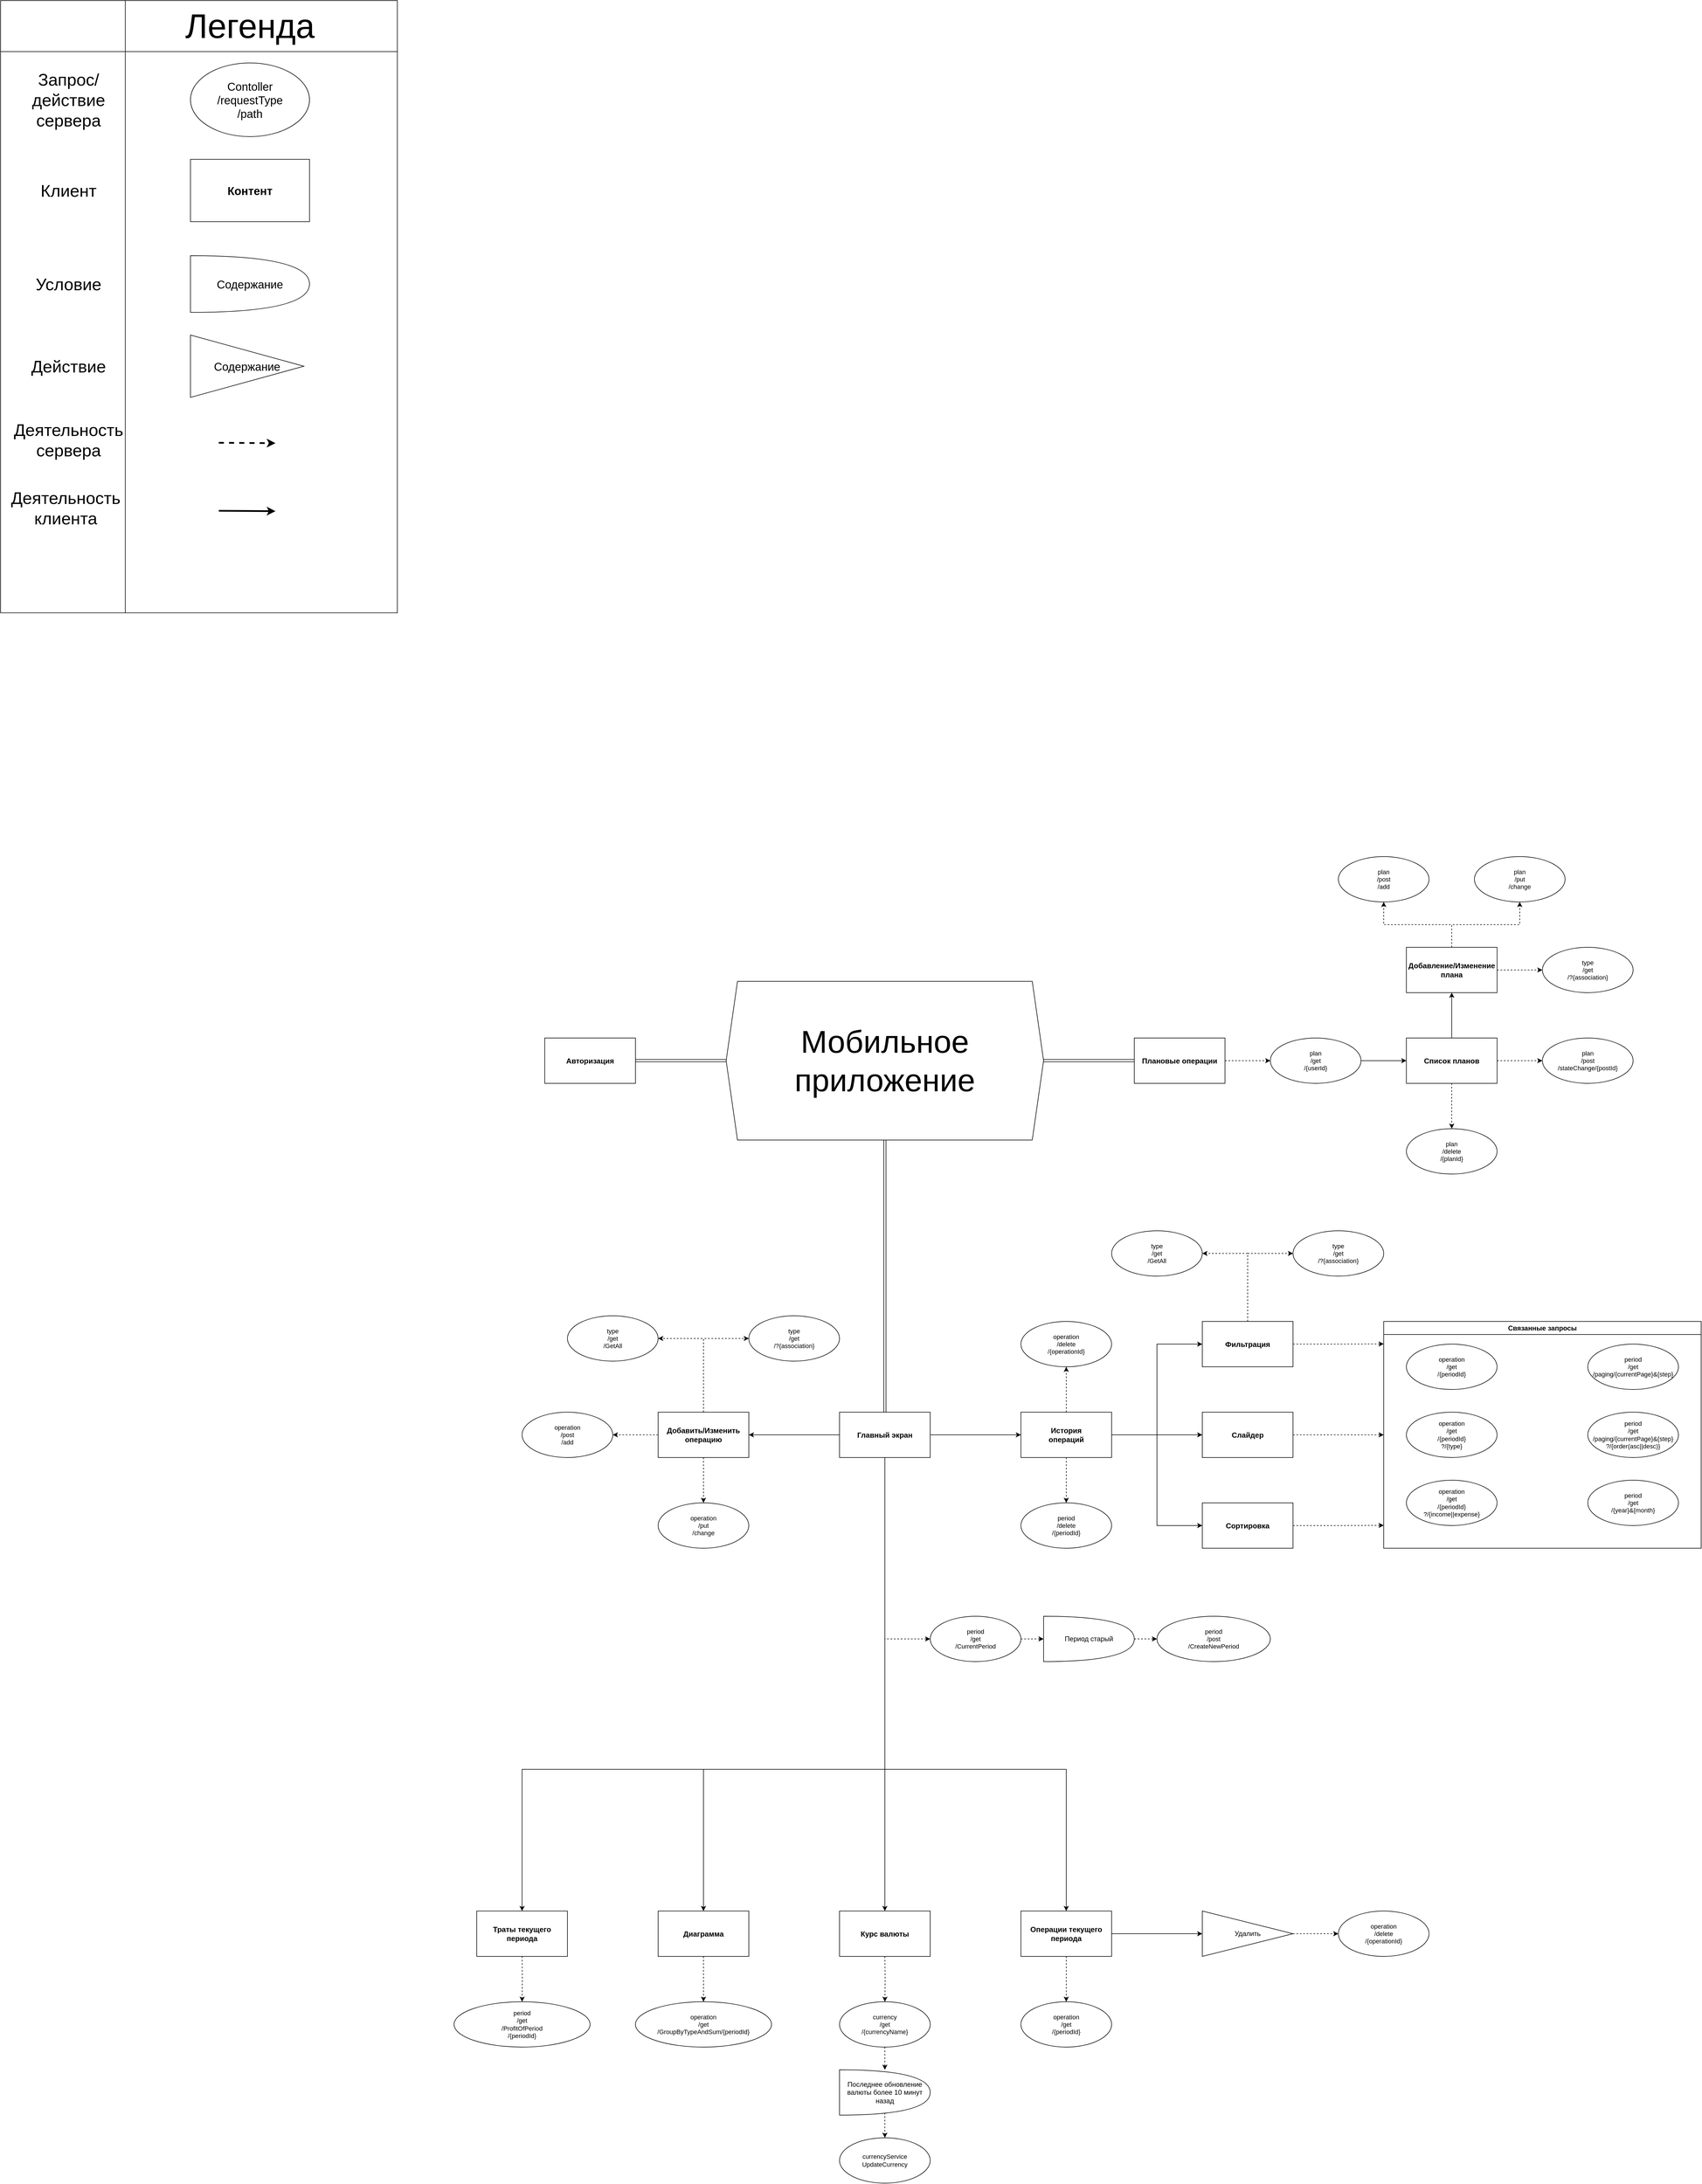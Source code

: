 <mxfile version="24.1.0" type="device">
  <diagram name="Страница — 1" id="nBO8ZvvXv2-mYGk7u215">
    <mxGraphModel dx="4057" dy="5063" grid="1" gridSize="10" guides="1" tooltips="1" connect="1" arrows="1" fold="1" page="0" pageScale="1" pageWidth="827" pageHeight="1169" background="none" math="0" shadow="0">
      <root>
        <mxCell id="0" />
        <mxCell id="1" parent="0" />
        <mxCell id="4c0wdn8axScRKglJY8u8-5" style="edgeStyle=orthogonalEdgeStyle;rounded=0;orthogonalLoop=1;jettySize=auto;html=1;exitX=0.5;exitY=1;exitDx=0;exitDy=0;entryX=0.5;entryY=0;entryDx=0;entryDy=0;" parent="1" source="4c0wdn8axScRKglJY8u8-1" target="4c0wdn8axScRKglJY8u8-2" edge="1">
          <mxGeometry relative="1" as="geometry">
            <Array as="points">
              <mxPoint x="920" y="670" />
              <mxPoint x="600" y="670" />
            </Array>
          </mxGeometry>
        </mxCell>
        <mxCell id="4c0wdn8axScRKglJY8u8-6" style="edgeStyle=orthogonalEdgeStyle;rounded=0;orthogonalLoop=1;jettySize=auto;html=1;exitX=0.5;exitY=1;exitDx=0;exitDy=0;entryX=0.5;entryY=0;entryDx=0;entryDy=0;" parent="1" source="4c0wdn8axScRKglJY8u8-1" target="4c0wdn8axScRKglJY8u8-3" edge="1">
          <mxGeometry relative="1" as="geometry" />
        </mxCell>
        <mxCell id="4c0wdn8axScRKglJY8u8-7" style="edgeStyle=orthogonalEdgeStyle;rounded=0;orthogonalLoop=1;jettySize=auto;html=1;exitX=0.5;exitY=1;exitDx=0;exitDy=0;entryX=0.5;entryY=0;entryDx=0;entryDy=0;" parent="1" source="4c0wdn8axScRKglJY8u8-1" target="4c0wdn8axScRKglJY8u8-4" edge="1">
          <mxGeometry relative="1" as="geometry">
            <Array as="points">
              <mxPoint x="920" y="670" />
              <mxPoint x="1240" y="670" />
            </Array>
          </mxGeometry>
        </mxCell>
        <mxCell id="4c0wdn8axScRKglJY8u8-15" style="edgeStyle=orthogonalEdgeStyle;rounded=0;orthogonalLoop=1;jettySize=auto;html=1;exitX=0.5;exitY=1;exitDx=0;exitDy=0;entryX=0;entryY=0.5;entryDx=0;entryDy=0;dashed=1;" parent="1" source="4c0wdn8axScRKglJY8u8-1" target="4c0wdn8axScRKglJY8u8-14" edge="1">
          <mxGeometry relative="1" as="geometry">
            <mxPoint x="880" y="-110" as="sourcePoint" />
          </mxGeometry>
        </mxCell>
        <mxCell id="OfqJtT3u4iOqPH99aG8D-31" style="edgeStyle=orthogonalEdgeStyle;rounded=0;orthogonalLoop=1;jettySize=auto;html=1;exitX=0.5;exitY=1;exitDx=0;exitDy=0;entryX=0.5;entryY=0;entryDx=0;entryDy=0;" parent="1" source="4c0wdn8axScRKglJY8u8-1" target="OfqJtT3u4iOqPH99aG8D-30" edge="1">
          <mxGeometry relative="1" as="geometry">
            <Array as="points">
              <mxPoint x="920" y="670" />
              <mxPoint x="280" y="670" />
            </Array>
          </mxGeometry>
        </mxCell>
        <mxCell id="q3qRTCvb0syPz7MeZRu2-3" style="edgeStyle=orthogonalEdgeStyle;rounded=0;orthogonalLoop=1;jettySize=auto;html=1;exitX=1;exitY=0.5;exitDx=0;exitDy=0;entryX=0;entryY=0.5;entryDx=0;entryDy=0;" parent="1" source="4c0wdn8axScRKglJY8u8-1" target="hxb5atD3jDr5F-edA5s0-2" edge="1">
          <mxGeometry relative="1" as="geometry" />
        </mxCell>
        <mxCell id="q3qRTCvb0syPz7MeZRu2-17" style="edgeStyle=orthogonalEdgeStyle;rounded=0;orthogonalLoop=1;jettySize=auto;html=1;exitX=0;exitY=0.5;exitDx=0;exitDy=0;entryX=1;entryY=0.5;entryDx=0;entryDy=0;" parent="1" source="4c0wdn8axScRKglJY8u8-1" target="q3qRTCvb0syPz7MeZRu2-16" edge="1">
          <mxGeometry relative="1" as="geometry" />
        </mxCell>
        <mxCell id="4c0wdn8axScRKglJY8u8-1" value="Главный экран" style="rounded=0;whiteSpace=wrap;html=1;fontSize=13;fontStyle=1" parent="1" vertex="1">
          <mxGeometry x="840" y="40" width="160" height="80" as="geometry" />
        </mxCell>
        <mxCell id="4c0wdn8axScRKglJY8u8-23" style="edgeStyle=orthogonalEdgeStyle;rounded=0;orthogonalLoop=1;jettySize=auto;html=1;exitX=0.5;exitY=1;exitDx=0;exitDy=0;entryX=0.5;entryY=0;entryDx=0;entryDy=0;dashed=1;" parent="1" source="4c0wdn8axScRKglJY8u8-2" target="4c0wdn8axScRKglJY8u8-22" edge="1">
          <mxGeometry relative="1" as="geometry" />
        </mxCell>
        <mxCell id="4c0wdn8axScRKglJY8u8-2" value="Диаграмма" style="rounded=0;whiteSpace=wrap;html=1;fontSize=13;fontStyle=1" parent="1" vertex="1">
          <mxGeometry x="520" y="920" width="160" height="80" as="geometry" />
        </mxCell>
        <mxCell id="4c0wdn8axScRKglJY8u8-3" value="Курс валюты" style="rounded=0;whiteSpace=wrap;html=1;fontSize=13;fontStyle=1" parent="1" vertex="1">
          <mxGeometry x="840" y="920" width="160" height="80" as="geometry" />
        </mxCell>
        <mxCell id="4c0wdn8axScRKglJY8u8-36" style="edgeStyle=orthogonalEdgeStyle;rounded=0;orthogonalLoop=1;jettySize=auto;html=1;exitX=0.5;exitY=1;exitDx=0;exitDy=0;entryX=0.5;entryY=0;entryDx=0;entryDy=0;dashed=1;" parent="1" source="4c0wdn8axScRKglJY8u8-4" target="4c0wdn8axScRKglJY8u8-35" edge="1">
          <mxGeometry relative="1" as="geometry" />
        </mxCell>
        <mxCell id="4c0wdn8axScRKglJY8u8-44" style="edgeStyle=orthogonalEdgeStyle;rounded=0;orthogonalLoop=1;jettySize=auto;html=1;exitX=1;exitY=0.5;exitDx=0;exitDy=0;entryX=0;entryY=0.5;entryDx=0;entryDy=0;" parent="1" source="4c0wdn8axScRKglJY8u8-4" target="4c0wdn8axScRKglJY8u8-37" edge="1">
          <mxGeometry relative="1" as="geometry" />
        </mxCell>
        <mxCell id="4c0wdn8axScRKglJY8u8-4" value="Операции текущего периода" style="rounded=0;whiteSpace=wrap;html=1;fontSize=13;fontStyle=1" parent="1" vertex="1">
          <mxGeometry x="1160" y="920" width="160" height="80" as="geometry" />
        </mxCell>
        <mxCell id="4c0wdn8axScRKglJY8u8-20" style="edgeStyle=orthogonalEdgeStyle;rounded=0;orthogonalLoop=1;jettySize=auto;html=1;exitX=1;exitY=0.5;exitDx=0;exitDy=0;entryX=0;entryY=0.5;entryDx=0;entryDy=0;dashed=1;" parent="1" source="4c0wdn8axScRKglJY8u8-14" edge="1">
          <mxGeometry relative="1" as="geometry">
            <mxPoint x="1200" y="440" as="targetPoint" />
          </mxGeometry>
        </mxCell>
        <mxCell id="4c0wdn8axScRKglJY8u8-14" value="period&lt;div style=&quot;font-size: 11px;&quot;&gt;/get&lt;/div&gt;&lt;div style=&quot;font-size: 11px;&quot;&gt;/CurrentPeriod&lt;/div&gt;" style="ellipse;whiteSpace=wrap;html=1;fontSize=11;" parent="1" vertex="1">
          <mxGeometry x="1000" y="400" width="160" height="80" as="geometry" />
        </mxCell>
        <mxCell id="4c0wdn8axScRKglJY8u8-16" value="period&lt;div style=&quot;font-size: 11px;&quot;&gt;/post&lt;/div&gt;&lt;div style=&quot;font-size: 11px;&quot;&gt;/CreateNewPeriod&lt;/div&gt;" style="ellipse;whiteSpace=wrap;html=1;fontSize=11;" parent="1" vertex="1">
          <mxGeometry x="1400" y="400" width="200" height="80" as="geometry" />
        </mxCell>
        <mxCell id="4c0wdn8axScRKglJY8u8-22" value="operation&lt;div style=&quot;font-size: 11px;&quot;&gt;/get&lt;/div&gt;&lt;div style=&quot;font-size: 11px;&quot;&gt;/GroupByTypeAndSum/{periodId}&lt;/div&gt;" style="ellipse;whiteSpace=wrap;html=1;fontSize=11;" parent="1" vertex="1">
          <mxGeometry x="480" y="1080" width="240" height="80" as="geometry" />
        </mxCell>
        <mxCell id="4c0wdn8axScRKglJY8u8-32" style="edgeStyle=orthogonalEdgeStyle;rounded=0;orthogonalLoop=1;jettySize=auto;html=1;exitX=1;exitY=0.5;exitDx=0;exitDy=0;exitPerimeter=0;entryX=0;entryY=0.5;entryDx=0;entryDy=0;dashed=1;" parent="1" source="4c0wdn8axScRKglJY8u8-24" target="4c0wdn8axScRKglJY8u8-16" edge="1">
          <mxGeometry relative="1" as="geometry" />
        </mxCell>
        <mxCell id="4c0wdn8axScRKglJY8u8-24" value="Период старый" style="shape=or;whiteSpace=wrap;html=1;" parent="1" vertex="1">
          <mxGeometry x="1200" y="400" width="160" height="80" as="geometry" />
        </mxCell>
        <mxCell id="4c0wdn8axScRKglJY8u8-25" style="edgeStyle=orthogonalEdgeStyle;rounded=0;orthogonalLoop=1;jettySize=auto;html=1;exitX=0.5;exitY=1;exitDx=0;exitDy=0;entryX=0.5;entryY=0;entryDx=0;entryDy=0;dashed=1;" parent="1" target="4c0wdn8axScRKglJY8u8-26" edge="1">
          <mxGeometry relative="1" as="geometry">
            <mxPoint x="920" y="1000" as="sourcePoint" />
            <mxPoint x="830" y="1080" as="targetPoint" />
            <Array as="points" />
          </mxGeometry>
        </mxCell>
        <mxCell id="OfqJtT3u4iOqPH99aG8D-27" value="" style="edgeStyle=orthogonalEdgeStyle;rounded=0;orthogonalLoop=1;jettySize=auto;html=1;dashed=1;" parent="1" source="4c0wdn8axScRKglJY8u8-26" target="4c0wdn8axScRKglJY8u8-27" edge="1">
          <mxGeometry relative="1" as="geometry" />
        </mxCell>
        <mxCell id="4c0wdn8axScRKglJY8u8-26" value="&lt;div style=&quot;font-size: 11px;&quot;&gt;currency&lt;/div&gt;&lt;div style=&quot;font-size: 11px;&quot;&gt;/get&lt;/div&gt;&lt;div style=&quot;font-size: 11px;&quot;&gt;/{currencyName}&lt;/div&gt;" style="ellipse;whiteSpace=wrap;html=1;fontSize=11;" parent="1" vertex="1">
          <mxGeometry x="840" y="1080" width="160" height="80" as="geometry" />
        </mxCell>
        <mxCell id="4c0wdn8axScRKglJY8u8-34" style="edgeStyle=orthogonalEdgeStyle;rounded=0;orthogonalLoop=1;jettySize=auto;html=1;exitX=0.7;exitY=0.9;exitDx=0;exitDy=0;exitPerimeter=0;entryX=0.5;entryY=0;entryDx=0;entryDy=0;dashed=1;" parent="1" source="4c0wdn8axScRKglJY8u8-27" target="4c0wdn8axScRKglJY8u8-30" edge="1">
          <mxGeometry relative="1" as="geometry">
            <Array as="points">
              <mxPoint x="920" y="1272" />
            </Array>
          </mxGeometry>
        </mxCell>
        <mxCell id="4c0wdn8axScRKglJY8u8-27" value="Последнее обновление валюты более 10 минут назад" style="shape=or;whiteSpace=wrap;html=1;" parent="1" vertex="1">
          <mxGeometry x="840" y="1200" width="160" height="80" as="geometry" />
        </mxCell>
        <mxCell id="4c0wdn8axScRKglJY8u8-30" value="&lt;div style=&quot;font-size: 11px;&quot;&gt;currencyService&lt;br&gt;&lt;/div&gt;&lt;div style=&quot;font-size: 11px;&quot;&gt;UpdateCurrency&lt;/div&gt;" style="ellipse;whiteSpace=wrap;html=1;fontSize=11;" parent="1" vertex="1">
          <mxGeometry x="840" y="1320" width="160" height="80" as="geometry" />
        </mxCell>
        <mxCell id="4c0wdn8axScRKglJY8u8-35" value="operation&lt;div style=&quot;font-size: 11px;&quot;&gt;/get&lt;/div&gt;&lt;div style=&quot;font-size: 11px;&quot;&gt;/{periodId}&lt;/div&gt;" style="ellipse;whiteSpace=wrap;html=1;fontSize=11;" parent="1" vertex="1">
          <mxGeometry x="1160" y="1080" width="160" height="80" as="geometry" />
        </mxCell>
        <mxCell id="4c0wdn8axScRKglJY8u8-47" style="edgeStyle=orthogonalEdgeStyle;rounded=0;orthogonalLoop=1;jettySize=auto;html=1;exitX=1;exitY=0.5;exitDx=0;exitDy=0;entryX=0;entryY=0.5;entryDx=0;entryDy=0;dashed=1;" parent="1" source="4c0wdn8axScRKglJY8u8-37" target="4c0wdn8axScRKglJY8u8-46" edge="1">
          <mxGeometry relative="1" as="geometry" />
        </mxCell>
        <mxCell id="4c0wdn8axScRKglJY8u8-37" value="Удалить" style="triangle;whiteSpace=wrap;html=1;rotation=0;" parent="1" vertex="1">
          <mxGeometry x="1480" y="920" width="160" height="80" as="geometry" />
        </mxCell>
        <mxCell id="4c0wdn8axScRKglJY8u8-46" value="operation&lt;div style=&quot;font-size: 11px;&quot;&gt;/delete&lt;/div&gt;&lt;div style=&quot;font-size: 11px;&quot;&gt;/{operationId}&lt;/div&gt;" style="ellipse;whiteSpace=wrap;html=1;fontSize=11;" parent="1" vertex="1">
          <mxGeometry x="1720" y="920" width="160" height="80" as="geometry" />
        </mxCell>
        <mxCell id="q3qRTCvb0syPz7MeZRu2-4" style="edgeStyle=orthogonalEdgeStyle;rounded=0;orthogonalLoop=1;jettySize=auto;html=1;exitX=0.5;exitY=0;exitDx=0;exitDy=0;entryX=0.5;entryY=1;entryDx=0;entryDy=0;dashed=1;" parent="1" source="hxb5atD3jDr5F-edA5s0-2" target="hxb5atD3jDr5F-edA5s0-44" edge="1">
          <mxGeometry relative="1" as="geometry" />
        </mxCell>
        <mxCell id="q3qRTCvb0syPz7MeZRu2-5" style="edgeStyle=orthogonalEdgeStyle;rounded=0;orthogonalLoop=1;jettySize=auto;html=1;exitX=0.5;exitY=1;exitDx=0;exitDy=0;entryX=0.5;entryY=0;entryDx=0;entryDy=0;dashed=1;" parent="1" source="hxb5atD3jDr5F-edA5s0-2" target="hxb5atD3jDr5F-edA5s0-43" edge="1">
          <mxGeometry relative="1" as="geometry" />
        </mxCell>
        <mxCell id="q3qRTCvb0syPz7MeZRu2-6" style="edgeStyle=orthogonalEdgeStyle;rounded=0;orthogonalLoop=1;jettySize=auto;html=1;exitX=1;exitY=0.5;exitDx=0;exitDy=0;entryX=0;entryY=0.5;entryDx=0;entryDy=0;" parent="1" source="hxb5atD3jDr5F-edA5s0-2" target="hxb5atD3jDr5F-edA5s0-9" edge="1">
          <mxGeometry relative="1" as="geometry" />
        </mxCell>
        <mxCell id="q3qRTCvb0syPz7MeZRu2-7" style="edgeStyle=orthogonalEdgeStyle;rounded=0;orthogonalLoop=1;jettySize=auto;html=1;exitX=1;exitY=0.5;exitDx=0;exitDy=0;entryX=0;entryY=0.5;entryDx=0;entryDy=0;" parent="1" source="hxb5atD3jDr5F-edA5s0-2" target="hxb5atD3jDr5F-edA5s0-7" edge="1">
          <mxGeometry relative="1" as="geometry" />
        </mxCell>
        <mxCell id="q3qRTCvb0syPz7MeZRu2-8" style="edgeStyle=orthogonalEdgeStyle;rounded=0;orthogonalLoop=1;jettySize=auto;html=1;exitX=1;exitY=0.5;exitDx=0;exitDy=0;entryX=0;entryY=0.5;entryDx=0;entryDy=0;" parent="1" source="hxb5atD3jDr5F-edA5s0-2" target="hxb5atD3jDr5F-edA5s0-6" edge="1">
          <mxGeometry relative="1" as="geometry" />
        </mxCell>
        <mxCell id="hxb5atD3jDr5F-edA5s0-2" value="История&lt;div&gt;операций&lt;/div&gt;" style="rounded=0;whiteSpace=wrap;html=1;fontSize=13;fontStyle=1" parent="1" vertex="1">
          <mxGeometry x="1160.0" y="40" width="160" height="80" as="geometry" />
        </mxCell>
        <mxCell id="q3qRTCvb0syPz7MeZRu2-13" style="edgeStyle=orthogonalEdgeStyle;rounded=0;orthogonalLoop=1;jettySize=auto;html=1;exitX=1;exitY=0.5;exitDx=0;exitDy=0;dashed=1;" parent="1" source="hxb5atD3jDr5F-edA5s0-6" edge="1">
          <mxGeometry relative="1" as="geometry">
            <mxPoint x="1800" y="239.667" as="targetPoint" />
          </mxGeometry>
        </mxCell>
        <mxCell id="hxb5atD3jDr5F-edA5s0-6" value="Сортировка" style="rounded=0;whiteSpace=wrap;html=1;fontSize=13;fontStyle=1" parent="1" vertex="1">
          <mxGeometry x="1480.0" y="200" width="160" height="80" as="geometry" />
        </mxCell>
        <mxCell id="q3qRTCvb0syPz7MeZRu2-10" style="edgeStyle=orthogonalEdgeStyle;rounded=0;orthogonalLoop=1;jettySize=auto;html=1;exitX=0.5;exitY=0;exitDx=0;exitDy=0;entryX=0;entryY=0.5;entryDx=0;entryDy=0;dashed=1;" parent="1" source="hxb5atD3jDr5F-edA5s0-7" target="OfqJtT3u4iOqPH99aG8D-10" edge="1">
          <mxGeometry relative="1" as="geometry" />
        </mxCell>
        <mxCell id="q3qRTCvb0syPz7MeZRu2-11" style="edgeStyle=orthogonalEdgeStyle;rounded=0;orthogonalLoop=1;jettySize=auto;html=1;exitX=1;exitY=0.5;exitDx=0;exitDy=0;dashed=1;" parent="1" source="hxb5atD3jDr5F-edA5s0-7" edge="1">
          <mxGeometry relative="1" as="geometry">
            <mxPoint x="1800" y="-80.333" as="targetPoint" />
          </mxGeometry>
        </mxCell>
        <mxCell id="q3qRTCvb0syPz7MeZRu2-15" style="edgeStyle=orthogonalEdgeStyle;rounded=0;orthogonalLoop=1;jettySize=auto;html=1;exitX=0.5;exitY=0;exitDx=0;exitDy=0;entryX=1;entryY=0.5;entryDx=0;entryDy=0;dashed=1;" parent="1" source="hxb5atD3jDr5F-edA5s0-7" target="q3qRTCvb0syPz7MeZRu2-14" edge="1">
          <mxGeometry relative="1" as="geometry" />
        </mxCell>
        <mxCell id="hxb5atD3jDr5F-edA5s0-7" value="Фильтрация" style="rounded=0;whiteSpace=wrap;html=1;fontSize=13;fontStyle=1" parent="1" vertex="1">
          <mxGeometry x="1480.0" y="-120" width="160" height="80" as="geometry" />
        </mxCell>
        <mxCell id="q3qRTCvb0syPz7MeZRu2-12" style="edgeStyle=orthogonalEdgeStyle;rounded=0;orthogonalLoop=1;jettySize=auto;html=1;exitX=1;exitY=0.5;exitDx=0;exitDy=0;entryX=0;entryY=0.5;entryDx=0;entryDy=0;dashed=1;" parent="1" source="hxb5atD3jDr5F-edA5s0-9" target="hxb5atD3jDr5F-edA5s0-16" edge="1">
          <mxGeometry relative="1" as="geometry" />
        </mxCell>
        <mxCell id="hxb5atD3jDr5F-edA5s0-9" value="Слайдер" style="rounded=0;whiteSpace=wrap;html=1;fontSize=13;fontStyle=1" parent="1" vertex="1">
          <mxGeometry x="1480.0" y="40" width="160" height="80" as="geometry" />
        </mxCell>
        <mxCell id="hxb5atD3jDr5F-edA5s0-16" value="Связанные запросы" style="swimlane;whiteSpace=wrap;html=1;" parent="1" vertex="1">
          <mxGeometry x="1800.0" y="-120" width="560" height="400" as="geometry" />
        </mxCell>
        <mxCell id="hxb5atD3jDr5F-edA5s0-11" value="period&lt;div style=&quot;font-size: 11px;&quot;&gt;/get&lt;/div&gt;&lt;div style=&quot;font-size: 11px;&quot;&gt;/paging/{currentPage}&amp;amp;{step}&lt;/div&gt;" style="ellipse;whiteSpace=wrap;html=1;fontSize=11;" parent="hxb5atD3jDr5F-edA5s0-16" vertex="1">
          <mxGeometry x="360" y="40" width="160" height="80" as="geometry" />
        </mxCell>
        <mxCell id="hxb5atD3jDr5F-edA5s0-21" value="operation&lt;div style=&quot;font-size: 11px;&quot;&gt;/get&lt;/div&gt;&lt;div style=&quot;font-size: 11px;&quot;&gt;/{periodId}&lt;/div&gt;" style="ellipse;whiteSpace=wrap;html=1;fontSize=11;" parent="hxb5atD3jDr5F-edA5s0-16" vertex="1">
          <mxGeometry x="40" y="40" width="160" height="80" as="geometry" />
        </mxCell>
        <mxCell id="hxb5atD3jDr5F-edA5s0-22" value="period&lt;div style=&quot;font-size: 11px;&quot;&gt;/get&lt;/div&gt;&lt;div style=&quot;font-size: 11px;&quot;&gt;/paging/{currentPage}&amp;amp;{step}&lt;/div&gt;&lt;div style=&quot;font-size: 11px;&quot;&gt;?/{order(asc||desc)}&lt;/div&gt;" style="ellipse;whiteSpace=wrap;html=1;fontSize=11;" parent="hxb5atD3jDr5F-edA5s0-16" vertex="1">
          <mxGeometry x="360" y="160" width="160" height="80" as="geometry" />
        </mxCell>
        <mxCell id="hxb5atD3jDr5F-edA5s0-23" value="period&lt;div style=&quot;font-size: 11px;&quot;&gt;/get&lt;/div&gt;&lt;div style=&quot;font-size: 11px;&quot;&gt;/{year}&amp;amp;{month}&lt;/div&gt;" style="ellipse;whiteSpace=wrap;html=1;fontSize=11;" parent="hxb5atD3jDr5F-edA5s0-16" vertex="1">
          <mxGeometry x="360" y="280" width="160" height="80" as="geometry" />
        </mxCell>
        <mxCell id="hxb5atD3jDr5F-edA5s0-24" value="operation&lt;div style=&quot;font-size: 11px;&quot;&gt;/get&lt;/div&gt;&lt;div style=&quot;font-size: 11px;&quot;&gt;/{periodId}&lt;/div&gt;&lt;div style=&quot;font-size: 11px;&quot;&gt;?/{type}&lt;/div&gt;" style="ellipse;whiteSpace=wrap;html=1;fontSize=11;" parent="hxb5atD3jDr5F-edA5s0-16" vertex="1">
          <mxGeometry x="40" y="160" width="160" height="80" as="geometry" />
        </mxCell>
        <mxCell id="hxb5atD3jDr5F-edA5s0-25" value="operation&lt;div style=&quot;font-size: 11px;&quot;&gt;/get&lt;/div&gt;&lt;div style=&quot;font-size: 11px;&quot;&gt;/{periodId}&lt;/div&gt;&lt;div style=&quot;font-size: 11px;&quot;&gt;?/{income||expense}&lt;/div&gt;" style="ellipse;whiteSpace=wrap;html=1;fontSize=11;" parent="hxb5atD3jDr5F-edA5s0-16" vertex="1">
          <mxGeometry x="40" y="280" width="160" height="80" as="geometry" />
        </mxCell>
        <mxCell id="hxb5atD3jDr5F-edA5s0-35" style="edgeStyle=orthogonalEdgeStyle;rounded=0;orthogonalLoop=1;jettySize=auto;html=1;exitX=0.5;exitY=1;exitDx=0;exitDy=0;entryX=0.5;entryY=0;entryDx=0;entryDy=0;shape=link;" parent="1" source="hxb5atD3jDr5F-edA5s0-29" target="4c0wdn8axScRKglJY8u8-1" edge="1">
          <mxGeometry relative="1" as="geometry" />
        </mxCell>
        <mxCell id="hxb5atD3jDr5F-edA5s0-48" style="edgeStyle=orthogonalEdgeStyle;rounded=0;orthogonalLoop=1;jettySize=auto;html=1;exitX=0;exitY=0.5;exitDx=0;exitDy=0;entryX=1;entryY=0.5;entryDx=0;entryDy=0;shape=link;" parent="1" source="hxb5atD3jDr5F-edA5s0-29" target="hxb5atD3jDr5F-edA5s0-47" edge="1">
          <mxGeometry relative="1" as="geometry" />
        </mxCell>
        <mxCell id="hxb5atD3jDr5F-edA5s0-50" style="edgeStyle=orthogonalEdgeStyle;rounded=0;orthogonalLoop=1;jettySize=auto;html=1;exitX=1;exitY=0.5;exitDx=0;exitDy=0;entryX=0;entryY=0.5;entryDx=0;entryDy=0;shape=link;" parent="1" source="hxb5atD3jDr5F-edA5s0-29" target="hxb5atD3jDr5F-edA5s0-49" edge="1">
          <mxGeometry relative="1" as="geometry" />
        </mxCell>
        <mxCell id="hxb5atD3jDr5F-edA5s0-29" value="Мобильное приложение" style="shape=hexagon;perimeter=hexagonPerimeter2;whiteSpace=wrap;html=1;fixedSize=1;fontSize=56;" parent="1" vertex="1">
          <mxGeometry x="640" y="-720" width="560" height="280" as="geometry" />
        </mxCell>
        <mxCell id="hxb5atD3jDr5F-edA5s0-43" value="period&lt;div style=&quot;font-size: 11px;&quot;&gt;/delete&lt;/div&gt;&lt;div style=&quot;font-size: 11px;&quot;&gt;/{periodId}&lt;/div&gt;" style="ellipse;whiteSpace=wrap;html=1;fontSize=11;" parent="1" vertex="1">
          <mxGeometry x="1160.0" y="200" width="160" height="80" as="geometry" />
        </mxCell>
        <mxCell id="hxb5atD3jDr5F-edA5s0-44" value="operation&lt;div style=&quot;font-size: 11px;&quot;&gt;/delete&lt;/div&gt;&lt;div style=&quot;font-size: 11px;&quot;&gt;/{operationId}&lt;/div&gt;" style="ellipse;whiteSpace=wrap;html=1;fontSize=11;" parent="1" vertex="1">
          <mxGeometry x="1160.0" y="-120" width="160" height="80" as="geometry" />
        </mxCell>
        <mxCell id="hxb5atD3jDr5F-edA5s0-47" value="Авторизация" style="rounded=0;whiteSpace=wrap;html=1;fontSize=13;fontStyle=1" parent="1" vertex="1">
          <mxGeometry x="320" y="-620" width="160" height="80" as="geometry" />
        </mxCell>
        <mxCell id="hxb5atD3jDr5F-edA5s0-55" style="edgeStyle=orthogonalEdgeStyle;rounded=0;orthogonalLoop=1;jettySize=auto;html=1;exitX=1;exitY=0.5;exitDx=0;exitDy=0;entryX=0;entryY=0.5;entryDx=0;entryDy=0;dashed=1;" parent="1" source="hxb5atD3jDr5F-edA5s0-49" target="hxb5atD3jDr5F-edA5s0-53" edge="1">
          <mxGeometry relative="1" as="geometry" />
        </mxCell>
        <mxCell id="hxb5atD3jDr5F-edA5s0-49" value="Плановые операции" style="rounded=0;whiteSpace=wrap;html=1;fontSize=13;fontStyle=1" parent="1" vertex="1">
          <mxGeometry x="1360" y="-620" width="160" height="80" as="geometry" />
        </mxCell>
        <mxCell id="hxb5atD3jDr5F-edA5s0-51" value="&lt;div style=&quot;font-size: 11px;&quot;&gt;plan&lt;/div&gt;&lt;div style=&quot;font-size: 11px;&quot;&gt;/post&lt;/div&gt;&lt;div style=&quot;font-size: 11px;&quot;&gt;/add&lt;/div&gt;" style="ellipse;whiteSpace=wrap;html=1;fontSize=11;" parent="1" vertex="1">
          <mxGeometry x="1720" y="-940" width="160" height="80" as="geometry" />
        </mxCell>
        <mxCell id="hxb5atD3jDr5F-edA5s0-52" value="&lt;div style=&quot;font-size: 11px;&quot;&gt;plan&lt;/div&gt;&lt;div style=&quot;font-size: 11px;&quot;&gt;/delete&lt;/div&gt;&lt;div style=&quot;font-size: 11px;&quot;&gt;/{planId}&lt;/div&gt;" style="ellipse;whiteSpace=wrap;html=1;fontSize=11;" parent="1" vertex="1">
          <mxGeometry x="1840" y="-460" width="160" height="80" as="geometry" />
        </mxCell>
        <mxCell id="hxb5atD3jDr5F-edA5s0-56" style="edgeStyle=orthogonalEdgeStyle;rounded=0;orthogonalLoop=1;jettySize=auto;html=1;exitX=1;exitY=0.5;exitDx=0;exitDy=0;entryX=0;entryY=0.5;entryDx=0;entryDy=0;" parent="1" source="hxb5atD3jDr5F-edA5s0-53" target="hxb5atD3jDr5F-edA5s0-54" edge="1">
          <mxGeometry relative="1" as="geometry" />
        </mxCell>
        <mxCell id="hxb5atD3jDr5F-edA5s0-53" value="&lt;div style=&quot;font-size: 11px;&quot;&gt;plan&lt;/div&gt;&lt;div style=&quot;font-size: 11px;&quot;&gt;/get&lt;/div&gt;&lt;div style=&quot;font-size: 11px;&quot;&gt;/{userId}&lt;/div&gt;" style="ellipse;whiteSpace=wrap;html=1;fontSize=11;" parent="1" vertex="1">
          <mxGeometry x="1600" y="-620" width="160" height="80" as="geometry" />
        </mxCell>
        <mxCell id="hxb5atD3jDr5F-edA5s0-58" style="edgeStyle=orthogonalEdgeStyle;rounded=0;orthogonalLoop=1;jettySize=auto;html=1;exitX=0.5;exitY=1;exitDx=0;exitDy=0;entryX=0.5;entryY=0;entryDx=0;entryDy=0;dashed=1;" parent="1" source="hxb5atD3jDr5F-edA5s0-54" target="hxb5atD3jDr5F-edA5s0-52" edge="1">
          <mxGeometry relative="1" as="geometry" />
        </mxCell>
        <mxCell id="hxb5atD3jDr5F-edA5s0-60" style="edgeStyle=orthogonalEdgeStyle;rounded=0;orthogonalLoop=1;jettySize=auto;html=1;exitX=1;exitY=0.5;exitDx=0;exitDy=0;entryX=0;entryY=0.5;entryDx=0;entryDy=0;dashed=1;" parent="1" source="hxb5atD3jDr5F-edA5s0-54" target="hxb5atD3jDr5F-edA5s0-57" edge="1">
          <mxGeometry relative="1" as="geometry" />
        </mxCell>
        <mxCell id="OfqJtT3u4iOqPH99aG8D-3" style="edgeStyle=orthogonalEdgeStyle;rounded=0;orthogonalLoop=1;jettySize=auto;html=1;exitX=0.5;exitY=0;exitDx=0;exitDy=0;entryX=0.5;entryY=1;entryDx=0;entryDy=0;" parent="1" source="hxb5atD3jDr5F-edA5s0-54" target="OfqJtT3u4iOqPH99aG8D-2" edge="1">
          <mxGeometry relative="1" as="geometry" />
        </mxCell>
        <mxCell id="hxb5atD3jDr5F-edA5s0-54" value="Список планов" style="rounded=0;whiteSpace=wrap;html=1;fontSize=13;fontStyle=1" parent="1" vertex="1">
          <mxGeometry x="1840" y="-620" width="160" height="80" as="geometry" />
        </mxCell>
        <mxCell id="hxb5atD3jDr5F-edA5s0-57" value="&lt;div style=&quot;font-size: 11px;&quot;&gt;plan&lt;/div&gt;&lt;div style=&quot;font-size: 11px;&quot;&gt;/post&lt;/div&gt;&lt;div style=&quot;font-size: 11px;&quot;&gt;/stateChange/{postId}&lt;/div&gt;" style="ellipse;whiteSpace=wrap;html=1;fontSize=11;" parent="1" vertex="1">
          <mxGeometry x="2080" y="-620" width="160" height="80" as="geometry" />
        </mxCell>
        <mxCell id="OfqJtT3u4iOqPH99aG8D-6" style="edgeStyle=orthogonalEdgeStyle;rounded=0;orthogonalLoop=1;jettySize=auto;html=1;exitX=1;exitY=0.5;exitDx=0;exitDy=0;entryX=0;entryY=0.5;entryDx=0;entryDy=0;dashed=1;" parent="1" source="OfqJtT3u4iOqPH99aG8D-2" target="OfqJtT3u4iOqPH99aG8D-5" edge="1">
          <mxGeometry relative="1" as="geometry" />
        </mxCell>
        <mxCell id="OfqJtT3u4iOqPH99aG8D-7" style="edgeStyle=orthogonalEdgeStyle;rounded=0;orthogonalLoop=1;jettySize=auto;html=1;exitX=0.5;exitY=0;exitDx=0;exitDy=0;entryX=0.5;entryY=1;entryDx=0;entryDy=0;dashed=1;" parent="1" source="OfqJtT3u4iOqPH99aG8D-2" target="hxb5atD3jDr5F-edA5s0-51" edge="1">
          <mxGeometry relative="1" as="geometry" />
        </mxCell>
        <mxCell id="OfqJtT3u4iOqPH99aG8D-9" style="edgeStyle=orthogonalEdgeStyle;rounded=0;orthogonalLoop=1;jettySize=auto;html=1;exitX=0.5;exitY=0;exitDx=0;exitDy=0;entryX=0.5;entryY=1;entryDx=0;entryDy=0;dashed=1;" parent="1" source="OfqJtT3u4iOqPH99aG8D-2" target="OfqJtT3u4iOqPH99aG8D-8" edge="1">
          <mxGeometry relative="1" as="geometry" />
        </mxCell>
        <mxCell id="OfqJtT3u4iOqPH99aG8D-2" value="Добавление/Изменение плана" style="rounded=0;whiteSpace=wrap;html=1;fontSize=13;fontStyle=1" parent="1" vertex="1">
          <mxGeometry x="1840" y="-780" width="160" height="80" as="geometry" />
        </mxCell>
        <mxCell id="OfqJtT3u4iOqPH99aG8D-5" value="&lt;div style=&quot;font-size: 11px;&quot;&gt;type&lt;/div&gt;&lt;div style=&quot;font-size: 11px;&quot;&gt;/get&lt;/div&gt;&lt;div style=&quot;font-size: 11px;&quot;&gt;/?{association}&lt;/div&gt;" style="ellipse;whiteSpace=wrap;html=1;fontSize=11;" parent="1" vertex="1">
          <mxGeometry x="2080" y="-780" width="160" height="80" as="geometry" />
        </mxCell>
        <mxCell id="OfqJtT3u4iOqPH99aG8D-8" value="&lt;div style=&quot;font-size: 11px;&quot;&gt;plan&lt;/div&gt;&lt;div style=&quot;font-size: 11px;&quot;&gt;/put&lt;/div&gt;&lt;div style=&quot;font-size: 11px;&quot;&gt;/change&lt;/div&gt;" style="ellipse;whiteSpace=wrap;html=1;fontSize=11;" parent="1" vertex="1">
          <mxGeometry x="1960" y="-940" width="160" height="80" as="geometry" />
        </mxCell>
        <mxCell id="OfqJtT3u4iOqPH99aG8D-10" value="&lt;div style=&quot;font-size: 11px;&quot;&gt;type&lt;/div&gt;&lt;div style=&quot;font-size: 11px;&quot;&gt;/get&lt;/div&gt;&lt;div style=&quot;font-size: 11px;&quot;&gt;/?{association}&lt;/div&gt;" style="ellipse;whiteSpace=wrap;html=1;fontSize=11;" parent="1" vertex="1">
          <mxGeometry x="1640.0" y="-280" width="160" height="80" as="geometry" />
        </mxCell>
        <mxCell id="OfqJtT3u4iOqPH99aG8D-13" value="" style="shape=internalStorage;whiteSpace=wrap;html=1;backgroundOutline=1;dx=220;dy=90;" parent="1" vertex="1">
          <mxGeometry x="-640" y="-2450" width="700" height="1080" as="geometry" />
        </mxCell>
        <mxCell id="OfqJtT3u4iOqPH99aG8D-14" value="Легенда" style="text;html=1;align=center;verticalAlign=middle;whiteSpace=wrap;rounded=0;fontSize=60;" parent="1" vertex="1">
          <mxGeometry x="-230" y="-2420" width="60" height="30" as="geometry" />
        </mxCell>
        <mxCell id="OfqJtT3u4iOqPH99aG8D-15" value="Запрос/&lt;div&gt;действие сервера&lt;/div&gt;" style="text;html=1;align=center;verticalAlign=middle;whiteSpace=wrap;rounded=0;fontSize=30;" parent="1" vertex="1">
          <mxGeometry x="-550" y="-2290" width="60" height="30" as="geometry" />
        </mxCell>
        <mxCell id="OfqJtT3u4iOqPH99aG8D-16" value="&lt;div style=&quot;font-size: 20px;&quot;&gt;Contoller&lt;/div&gt;&lt;div style=&quot;font-size: 20px;&quot;&gt;/requestType&lt;/div&gt;&lt;div style=&quot;font-size: 20px;&quot;&gt;/path&lt;/div&gt;" style="ellipse;whiteSpace=wrap;html=1;fontSize=20;" parent="1" vertex="1">
          <mxGeometry x="-305" y="-2340" width="210" height="130" as="geometry" />
        </mxCell>
        <mxCell id="OfqJtT3u4iOqPH99aG8D-17" value="Контент" style="rounded=0;whiteSpace=wrap;html=1;fontSize=20;fontStyle=1" parent="1" vertex="1">
          <mxGeometry x="-305" y="-2170" width="210" height="110" as="geometry" />
        </mxCell>
        <mxCell id="OfqJtT3u4iOqPH99aG8D-18" value="Клиент" style="text;html=1;align=center;verticalAlign=middle;whiteSpace=wrap;rounded=0;fontSize=30;" parent="1" vertex="1">
          <mxGeometry x="-550" y="-2130" width="60" height="30" as="geometry" />
        </mxCell>
        <mxCell id="OfqJtT3u4iOqPH99aG8D-19" value="Содержание" style="shape=or;whiteSpace=wrap;html=1;fontSize=20;" parent="1" vertex="1">
          <mxGeometry x="-305" y="-2000" width="210" height="100" as="geometry" />
        </mxCell>
        <mxCell id="OfqJtT3u4iOqPH99aG8D-20" value="Условие" style="text;html=1;align=center;verticalAlign=middle;whiteSpace=wrap;rounded=0;fontSize=30;" parent="1" vertex="1">
          <mxGeometry x="-550" y="-1965" width="60" height="30" as="geometry" />
        </mxCell>
        <mxCell id="OfqJtT3u4iOqPH99aG8D-22" value="Содержание" style="triangle;whiteSpace=wrap;html=1;rotation=0;fontSize=20;" parent="1" vertex="1">
          <mxGeometry x="-305" y="-1860" width="200" height="110" as="geometry" />
        </mxCell>
        <mxCell id="OfqJtT3u4iOqPH99aG8D-23" value="Действие" style="text;html=1;align=center;verticalAlign=middle;whiteSpace=wrap;rounded=0;fontSize=30;" parent="1" vertex="1">
          <mxGeometry x="-550" y="-1820" width="60" height="30" as="geometry" />
        </mxCell>
        <mxCell id="OfqJtT3u4iOqPH99aG8D-25" value="" style="endArrow=classic;html=1;rounded=0;dashed=1;strokeWidth=3;" parent="1" edge="1">
          <mxGeometry width="50" height="50" relative="1" as="geometry">
            <mxPoint x="-255" y="-1670" as="sourcePoint" />
            <mxPoint x="-155" y="-1669.29" as="targetPoint" />
          </mxGeometry>
        </mxCell>
        <mxCell id="OfqJtT3u4iOqPH99aG8D-26" value="Деятельность сервера" style="text;html=1;align=center;verticalAlign=middle;whiteSpace=wrap;rounded=0;fontSize=30;" parent="1" vertex="1">
          <mxGeometry x="-555" y="-1690" width="70" height="30" as="geometry" />
        </mxCell>
        <mxCell id="OfqJtT3u4iOqPH99aG8D-28" value="" style="endArrow=classic;html=1;rounded=0;strokeWidth=3;" parent="1" edge="1">
          <mxGeometry width="50" height="50" relative="1" as="geometry">
            <mxPoint x="-255" y="-1550" as="sourcePoint" />
            <mxPoint x="-155" y="-1549.29" as="targetPoint" />
          </mxGeometry>
        </mxCell>
        <mxCell id="OfqJtT3u4iOqPH99aG8D-29" value="Деятельность клиента" style="text;html=1;align=center;verticalAlign=middle;whiteSpace=wrap;rounded=0;fontSize=30;" parent="1" vertex="1">
          <mxGeometry x="-560" y="-1570" width="70" height="30" as="geometry" />
        </mxCell>
        <mxCell id="OfqJtT3u4iOqPH99aG8D-30" value="Траты текущего периода" style="rounded=0;whiteSpace=wrap;html=1;fontSize=13;fontStyle=1" parent="1" vertex="1">
          <mxGeometry x="200" y="920" width="160" height="80" as="geometry" />
        </mxCell>
        <mxCell id="OfqJtT3u4iOqPH99aG8D-32" style="edgeStyle=orthogonalEdgeStyle;rounded=0;orthogonalLoop=1;jettySize=auto;html=1;exitX=0.5;exitY=1;exitDx=0;exitDy=0;entryX=0.5;entryY=0;entryDx=0;entryDy=0;dashed=1;" parent="1" target="OfqJtT3u4iOqPH99aG8D-33" edge="1">
          <mxGeometry relative="1" as="geometry">
            <mxPoint x="280" y="1000" as="sourcePoint" />
          </mxGeometry>
        </mxCell>
        <mxCell id="OfqJtT3u4iOqPH99aG8D-33" value="&lt;div style=&quot;font-size: 11px;&quot;&gt;period&lt;/div&gt;&lt;div style=&quot;font-size: 11px;&quot;&gt;/get&lt;/div&gt;&lt;div style=&quot;font-size: 11px;&quot;&gt;/ProfitOfPeriod&lt;/div&gt;&lt;div style=&quot;font-size: 11px;&quot;&gt;/{periodId}&lt;/div&gt;" style="ellipse;whiteSpace=wrap;html=1;fontSize=11;" parent="1" vertex="1">
          <mxGeometry x="160" y="1080" width="240" height="80" as="geometry" />
        </mxCell>
        <mxCell id="q3qRTCvb0syPz7MeZRu2-14" value="&lt;div style=&quot;font-size: 11px;&quot;&gt;type&lt;/div&gt;&lt;div style=&quot;font-size: 11px;&quot;&gt;/get&lt;/div&gt;&lt;div style=&quot;font-size: 11px;&quot;&gt;/GetAll&lt;/div&gt;" style="ellipse;whiteSpace=wrap;html=1;fontSize=11;" parent="1" vertex="1">
          <mxGeometry x="1320.0" y="-280" width="160" height="80" as="geometry" />
        </mxCell>
        <mxCell id="q3qRTCvb0syPz7MeZRu2-22" style="edgeStyle=orthogonalEdgeStyle;rounded=0;orthogonalLoop=1;jettySize=auto;html=1;exitX=0.5;exitY=0;exitDx=0;exitDy=0;entryX=0;entryY=0.5;entryDx=0;entryDy=0;dashed=1;" parent="1" source="q3qRTCvb0syPz7MeZRu2-16" target="q3qRTCvb0syPz7MeZRu2-20" edge="1">
          <mxGeometry relative="1" as="geometry" />
        </mxCell>
        <mxCell id="q3qRTCvb0syPz7MeZRu2-23" style="edgeStyle=orthogonalEdgeStyle;rounded=0;orthogonalLoop=1;jettySize=auto;html=1;exitX=0.5;exitY=0;exitDx=0;exitDy=0;entryX=1;entryY=0.5;entryDx=0;entryDy=0;dashed=1;" parent="1" source="q3qRTCvb0syPz7MeZRu2-16" target="q3qRTCvb0syPz7MeZRu2-21" edge="1">
          <mxGeometry relative="1" as="geometry" />
        </mxCell>
        <mxCell id="q3qRTCvb0syPz7MeZRu2-24" style="edgeStyle=orthogonalEdgeStyle;rounded=0;orthogonalLoop=1;jettySize=auto;html=1;exitX=0;exitY=0.5;exitDx=0;exitDy=0;entryX=1;entryY=0.5;entryDx=0;entryDy=0;dashed=1;" parent="1" source="q3qRTCvb0syPz7MeZRu2-16" target="q3qRTCvb0syPz7MeZRu2-18" edge="1">
          <mxGeometry relative="1" as="geometry" />
        </mxCell>
        <mxCell id="q3qRTCvb0syPz7MeZRu2-26" style="edgeStyle=orthogonalEdgeStyle;rounded=0;orthogonalLoop=1;jettySize=auto;html=1;exitX=0.5;exitY=1;exitDx=0;exitDy=0;entryX=0.5;entryY=0;entryDx=0;entryDy=0;dashed=1;" parent="1" source="q3qRTCvb0syPz7MeZRu2-16" target="q3qRTCvb0syPz7MeZRu2-25" edge="1">
          <mxGeometry relative="1" as="geometry" />
        </mxCell>
        <mxCell id="q3qRTCvb0syPz7MeZRu2-16" value="Добавить/Изменить операцию" style="rounded=0;whiteSpace=wrap;html=1;fontSize=13;fontStyle=1" parent="1" vertex="1">
          <mxGeometry x="520.0" y="40" width="160" height="80" as="geometry" />
        </mxCell>
        <mxCell id="q3qRTCvb0syPz7MeZRu2-18" value="operation&lt;div style=&quot;font-size: 11px;&quot;&gt;/post&lt;/div&gt;&lt;div style=&quot;font-size: 11px;&quot;&gt;/add&lt;/div&gt;" style="ellipse;whiteSpace=wrap;html=1;fontSize=11;" parent="1" vertex="1">
          <mxGeometry x="280.0" y="40" width="160" height="80" as="geometry" />
        </mxCell>
        <mxCell id="q3qRTCvb0syPz7MeZRu2-20" value="&lt;div style=&quot;font-size: 11px;&quot;&gt;type&lt;/div&gt;&lt;div style=&quot;font-size: 11px;&quot;&gt;/get&lt;/div&gt;&lt;div style=&quot;font-size: 11px;&quot;&gt;/?{association}&lt;/div&gt;" style="ellipse;whiteSpace=wrap;html=1;fontSize=11;" parent="1" vertex="1">
          <mxGeometry x="680.0" y="-130" width="160" height="80" as="geometry" />
        </mxCell>
        <mxCell id="q3qRTCvb0syPz7MeZRu2-21" value="&lt;div style=&quot;font-size: 11px;&quot;&gt;type&lt;/div&gt;&lt;div style=&quot;font-size: 11px;&quot;&gt;/get&lt;/div&gt;&lt;div style=&quot;font-size: 11px;&quot;&gt;/GetAll&lt;/div&gt;" style="ellipse;whiteSpace=wrap;html=1;fontSize=11;" parent="1" vertex="1">
          <mxGeometry x="360.0" y="-130" width="160" height="80" as="geometry" />
        </mxCell>
        <mxCell id="q3qRTCvb0syPz7MeZRu2-25" value="operation&lt;div style=&quot;font-size: 11px;&quot;&gt;/put&lt;/div&gt;&lt;div style=&quot;font-size: 11px;&quot;&gt;/change&lt;/div&gt;" style="ellipse;whiteSpace=wrap;html=1;fontSize=11;" parent="1" vertex="1">
          <mxGeometry x="520.0" y="200" width="160" height="80" as="geometry" />
        </mxCell>
      </root>
    </mxGraphModel>
  </diagram>
</mxfile>
